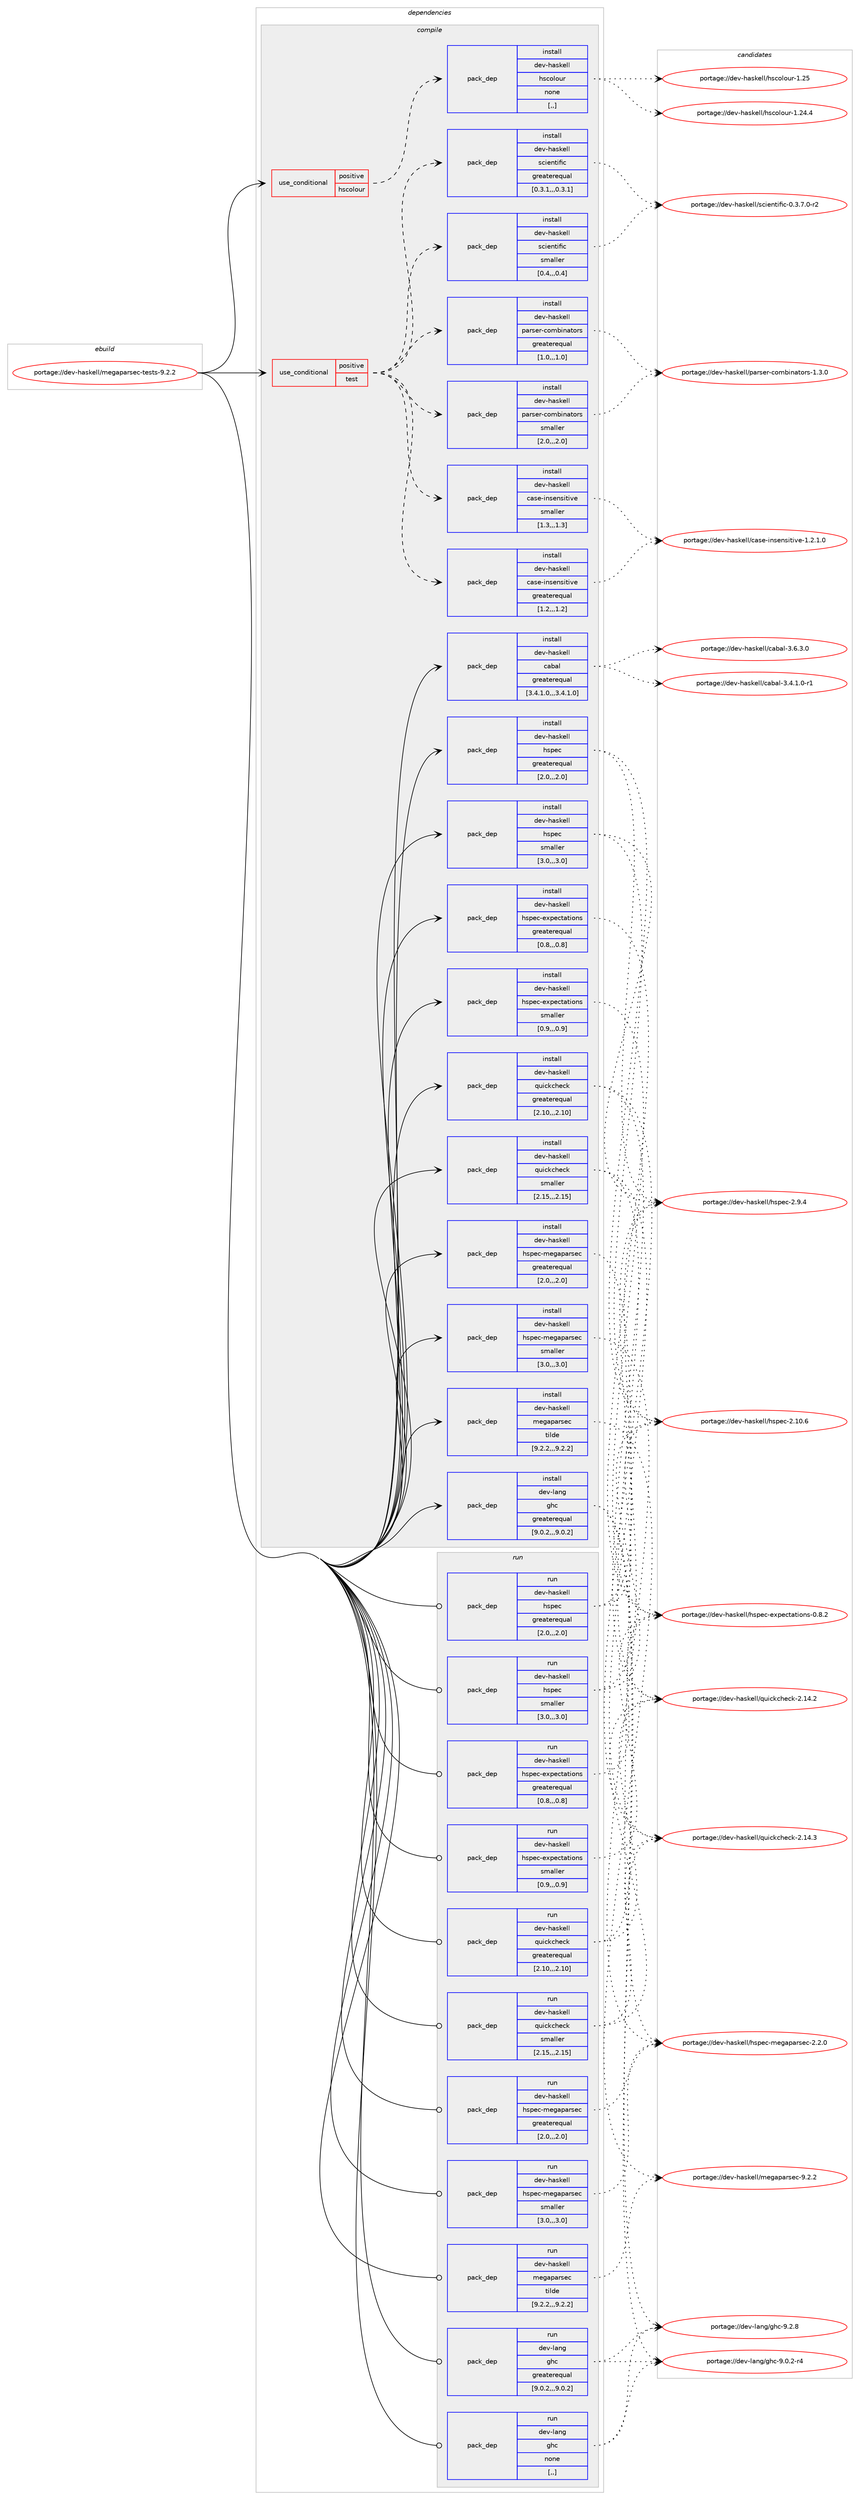 digraph prolog {

# *************
# Graph options
# *************

newrank=true;
concentrate=true;
compound=true;
graph [rankdir=LR,fontname=Helvetica,fontsize=10,ranksep=1.5];#, ranksep=2.5, nodesep=0.2];
edge  [arrowhead=vee];
node  [fontname=Helvetica,fontsize=10];

# **********
# The ebuild
# **********

subgraph cluster_leftcol {
color=gray;
label=<<i>ebuild</i>>;
id [label="portage://dev-haskell/megaparsec-tests-9.2.2", color=red, width=4, href="../dev-haskell/megaparsec-tests-9.2.2.svg"];
}

# ****************
# The dependencies
# ****************

subgraph cluster_midcol {
color=gray;
label=<<i>dependencies</i>>;
subgraph cluster_compile {
fillcolor="#eeeeee";
style=filled;
label=<<i>compile</i>>;
subgraph cond20784 {
dependency84039 [label=<<TABLE BORDER="0" CELLBORDER="1" CELLSPACING="0" CELLPADDING="4"><TR><TD ROWSPAN="3" CELLPADDING="10">use_conditional</TD></TR><TR><TD>positive</TD></TR><TR><TD>hscolour</TD></TR></TABLE>>, shape=none, color=red];
subgraph pack62251 {
dependency84040 [label=<<TABLE BORDER="0" CELLBORDER="1" CELLSPACING="0" CELLPADDING="4" WIDTH="220"><TR><TD ROWSPAN="6" CELLPADDING="30">pack_dep</TD></TR><TR><TD WIDTH="110">install</TD></TR><TR><TD>dev-haskell</TD></TR><TR><TD>hscolour</TD></TR><TR><TD>none</TD></TR><TR><TD>[,,]</TD></TR></TABLE>>, shape=none, color=blue];
}
dependency84039:e -> dependency84040:w [weight=20,style="dashed",arrowhead="vee"];
}
id:e -> dependency84039:w [weight=20,style="solid",arrowhead="vee"];
subgraph cond20785 {
dependency84041 [label=<<TABLE BORDER="0" CELLBORDER="1" CELLSPACING="0" CELLPADDING="4"><TR><TD ROWSPAN="3" CELLPADDING="10">use_conditional</TD></TR><TR><TD>positive</TD></TR><TR><TD>test</TD></TR></TABLE>>, shape=none, color=red];
subgraph pack62252 {
dependency84042 [label=<<TABLE BORDER="0" CELLBORDER="1" CELLSPACING="0" CELLPADDING="4" WIDTH="220"><TR><TD ROWSPAN="6" CELLPADDING="30">pack_dep</TD></TR><TR><TD WIDTH="110">install</TD></TR><TR><TD>dev-haskell</TD></TR><TR><TD>case-insensitive</TD></TR><TR><TD>greaterequal</TD></TR><TR><TD>[1.2,,,1.2]</TD></TR></TABLE>>, shape=none, color=blue];
}
dependency84041:e -> dependency84042:w [weight=20,style="dashed",arrowhead="vee"];
subgraph pack62253 {
dependency84043 [label=<<TABLE BORDER="0" CELLBORDER="1" CELLSPACING="0" CELLPADDING="4" WIDTH="220"><TR><TD ROWSPAN="6" CELLPADDING="30">pack_dep</TD></TR><TR><TD WIDTH="110">install</TD></TR><TR><TD>dev-haskell</TD></TR><TR><TD>case-insensitive</TD></TR><TR><TD>smaller</TD></TR><TR><TD>[1.3,,,1.3]</TD></TR></TABLE>>, shape=none, color=blue];
}
dependency84041:e -> dependency84043:w [weight=20,style="dashed",arrowhead="vee"];
subgraph pack62254 {
dependency84044 [label=<<TABLE BORDER="0" CELLBORDER="1" CELLSPACING="0" CELLPADDING="4" WIDTH="220"><TR><TD ROWSPAN="6" CELLPADDING="30">pack_dep</TD></TR><TR><TD WIDTH="110">install</TD></TR><TR><TD>dev-haskell</TD></TR><TR><TD>parser-combinators</TD></TR><TR><TD>greaterequal</TD></TR><TR><TD>[1.0,,,1.0]</TD></TR></TABLE>>, shape=none, color=blue];
}
dependency84041:e -> dependency84044:w [weight=20,style="dashed",arrowhead="vee"];
subgraph pack62255 {
dependency84045 [label=<<TABLE BORDER="0" CELLBORDER="1" CELLSPACING="0" CELLPADDING="4" WIDTH="220"><TR><TD ROWSPAN="6" CELLPADDING="30">pack_dep</TD></TR><TR><TD WIDTH="110">install</TD></TR><TR><TD>dev-haskell</TD></TR><TR><TD>parser-combinators</TD></TR><TR><TD>smaller</TD></TR><TR><TD>[2.0,,,2.0]</TD></TR></TABLE>>, shape=none, color=blue];
}
dependency84041:e -> dependency84045:w [weight=20,style="dashed",arrowhead="vee"];
subgraph pack62256 {
dependency84046 [label=<<TABLE BORDER="0" CELLBORDER="1" CELLSPACING="0" CELLPADDING="4" WIDTH="220"><TR><TD ROWSPAN="6" CELLPADDING="30">pack_dep</TD></TR><TR><TD WIDTH="110">install</TD></TR><TR><TD>dev-haskell</TD></TR><TR><TD>scientific</TD></TR><TR><TD>greaterequal</TD></TR><TR><TD>[0.3.1,,,0.3.1]</TD></TR></TABLE>>, shape=none, color=blue];
}
dependency84041:e -> dependency84046:w [weight=20,style="dashed",arrowhead="vee"];
subgraph pack62257 {
dependency84047 [label=<<TABLE BORDER="0" CELLBORDER="1" CELLSPACING="0" CELLPADDING="4" WIDTH="220"><TR><TD ROWSPAN="6" CELLPADDING="30">pack_dep</TD></TR><TR><TD WIDTH="110">install</TD></TR><TR><TD>dev-haskell</TD></TR><TR><TD>scientific</TD></TR><TR><TD>smaller</TD></TR><TR><TD>[0.4,,,0.4]</TD></TR></TABLE>>, shape=none, color=blue];
}
dependency84041:e -> dependency84047:w [weight=20,style="dashed",arrowhead="vee"];
}
id:e -> dependency84041:w [weight=20,style="solid",arrowhead="vee"];
subgraph pack62258 {
dependency84048 [label=<<TABLE BORDER="0" CELLBORDER="1" CELLSPACING="0" CELLPADDING="4" WIDTH="220"><TR><TD ROWSPAN="6" CELLPADDING="30">pack_dep</TD></TR><TR><TD WIDTH="110">install</TD></TR><TR><TD>dev-haskell</TD></TR><TR><TD>cabal</TD></TR><TR><TD>greaterequal</TD></TR><TR><TD>[3.4.1.0,,,3.4.1.0]</TD></TR></TABLE>>, shape=none, color=blue];
}
id:e -> dependency84048:w [weight=20,style="solid",arrowhead="vee"];
subgraph pack62259 {
dependency84049 [label=<<TABLE BORDER="0" CELLBORDER="1" CELLSPACING="0" CELLPADDING="4" WIDTH="220"><TR><TD ROWSPAN="6" CELLPADDING="30">pack_dep</TD></TR><TR><TD WIDTH="110">install</TD></TR><TR><TD>dev-haskell</TD></TR><TR><TD>hspec</TD></TR><TR><TD>greaterequal</TD></TR><TR><TD>[2.0,,,2.0]</TD></TR></TABLE>>, shape=none, color=blue];
}
id:e -> dependency84049:w [weight=20,style="solid",arrowhead="vee"];
subgraph pack62260 {
dependency84050 [label=<<TABLE BORDER="0" CELLBORDER="1" CELLSPACING="0" CELLPADDING="4" WIDTH="220"><TR><TD ROWSPAN="6" CELLPADDING="30">pack_dep</TD></TR><TR><TD WIDTH="110">install</TD></TR><TR><TD>dev-haskell</TD></TR><TR><TD>hspec</TD></TR><TR><TD>smaller</TD></TR><TR><TD>[3.0,,,3.0]</TD></TR></TABLE>>, shape=none, color=blue];
}
id:e -> dependency84050:w [weight=20,style="solid",arrowhead="vee"];
subgraph pack62261 {
dependency84051 [label=<<TABLE BORDER="0" CELLBORDER="1" CELLSPACING="0" CELLPADDING="4" WIDTH="220"><TR><TD ROWSPAN="6" CELLPADDING="30">pack_dep</TD></TR><TR><TD WIDTH="110">install</TD></TR><TR><TD>dev-haskell</TD></TR><TR><TD>hspec-expectations</TD></TR><TR><TD>greaterequal</TD></TR><TR><TD>[0.8,,,0.8]</TD></TR></TABLE>>, shape=none, color=blue];
}
id:e -> dependency84051:w [weight=20,style="solid",arrowhead="vee"];
subgraph pack62262 {
dependency84052 [label=<<TABLE BORDER="0" CELLBORDER="1" CELLSPACING="0" CELLPADDING="4" WIDTH="220"><TR><TD ROWSPAN="6" CELLPADDING="30">pack_dep</TD></TR><TR><TD WIDTH="110">install</TD></TR><TR><TD>dev-haskell</TD></TR><TR><TD>hspec-expectations</TD></TR><TR><TD>smaller</TD></TR><TR><TD>[0.9,,,0.9]</TD></TR></TABLE>>, shape=none, color=blue];
}
id:e -> dependency84052:w [weight=20,style="solid",arrowhead="vee"];
subgraph pack62263 {
dependency84053 [label=<<TABLE BORDER="0" CELLBORDER="1" CELLSPACING="0" CELLPADDING="4" WIDTH="220"><TR><TD ROWSPAN="6" CELLPADDING="30">pack_dep</TD></TR><TR><TD WIDTH="110">install</TD></TR><TR><TD>dev-haskell</TD></TR><TR><TD>hspec-megaparsec</TD></TR><TR><TD>greaterequal</TD></TR><TR><TD>[2.0,,,2.0]</TD></TR></TABLE>>, shape=none, color=blue];
}
id:e -> dependency84053:w [weight=20,style="solid",arrowhead="vee"];
subgraph pack62264 {
dependency84054 [label=<<TABLE BORDER="0" CELLBORDER="1" CELLSPACING="0" CELLPADDING="4" WIDTH="220"><TR><TD ROWSPAN="6" CELLPADDING="30">pack_dep</TD></TR><TR><TD WIDTH="110">install</TD></TR><TR><TD>dev-haskell</TD></TR><TR><TD>hspec-megaparsec</TD></TR><TR><TD>smaller</TD></TR><TR><TD>[3.0,,,3.0]</TD></TR></TABLE>>, shape=none, color=blue];
}
id:e -> dependency84054:w [weight=20,style="solid",arrowhead="vee"];
subgraph pack62265 {
dependency84055 [label=<<TABLE BORDER="0" CELLBORDER="1" CELLSPACING="0" CELLPADDING="4" WIDTH="220"><TR><TD ROWSPAN="6" CELLPADDING="30">pack_dep</TD></TR><TR><TD WIDTH="110">install</TD></TR><TR><TD>dev-haskell</TD></TR><TR><TD>megaparsec</TD></TR><TR><TD>tilde</TD></TR><TR><TD>[9.2.2,,,9.2.2]</TD></TR></TABLE>>, shape=none, color=blue];
}
id:e -> dependency84055:w [weight=20,style="solid",arrowhead="vee"];
subgraph pack62266 {
dependency84056 [label=<<TABLE BORDER="0" CELLBORDER="1" CELLSPACING="0" CELLPADDING="4" WIDTH="220"><TR><TD ROWSPAN="6" CELLPADDING="30">pack_dep</TD></TR><TR><TD WIDTH="110">install</TD></TR><TR><TD>dev-haskell</TD></TR><TR><TD>quickcheck</TD></TR><TR><TD>greaterequal</TD></TR><TR><TD>[2.10,,,2.10]</TD></TR></TABLE>>, shape=none, color=blue];
}
id:e -> dependency84056:w [weight=20,style="solid",arrowhead="vee"];
subgraph pack62267 {
dependency84057 [label=<<TABLE BORDER="0" CELLBORDER="1" CELLSPACING="0" CELLPADDING="4" WIDTH="220"><TR><TD ROWSPAN="6" CELLPADDING="30">pack_dep</TD></TR><TR><TD WIDTH="110">install</TD></TR><TR><TD>dev-haskell</TD></TR><TR><TD>quickcheck</TD></TR><TR><TD>smaller</TD></TR><TR><TD>[2.15,,,2.15]</TD></TR></TABLE>>, shape=none, color=blue];
}
id:e -> dependency84057:w [weight=20,style="solid",arrowhead="vee"];
subgraph pack62268 {
dependency84058 [label=<<TABLE BORDER="0" CELLBORDER="1" CELLSPACING="0" CELLPADDING="4" WIDTH="220"><TR><TD ROWSPAN="6" CELLPADDING="30">pack_dep</TD></TR><TR><TD WIDTH="110">install</TD></TR><TR><TD>dev-lang</TD></TR><TR><TD>ghc</TD></TR><TR><TD>greaterequal</TD></TR><TR><TD>[9.0.2,,,9.0.2]</TD></TR></TABLE>>, shape=none, color=blue];
}
id:e -> dependency84058:w [weight=20,style="solid",arrowhead="vee"];
}
subgraph cluster_compileandrun {
fillcolor="#eeeeee";
style=filled;
label=<<i>compile and run</i>>;
}
subgraph cluster_run {
fillcolor="#eeeeee";
style=filled;
label=<<i>run</i>>;
subgraph pack62269 {
dependency84059 [label=<<TABLE BORDER="0" CELLBORDER="1" CELLSPACING="0" CELLPADDING="4" WIDTH="220"><TR><TD ROWSPAN="6" CELLPADDING="30">pack_dep</TD></TR><TR><TD WIDTH="110">run</TD></TR><TR><TD>dev-haskell</TD></TR><TR><TD>hspec</TD></TR><TR><TD>greaterequal</TD></TR><TR><TD>[2.0,,,2.0]</TD></TR></TABLE>>, shape=none, color=blue];
}
id:e -> dependency84059:w [weight=20,style="solid",arrowhead="odot"];
subgraph pack62270 {
dependency84060 [label=<<TABLE BORDER="0" CELLBORDER="1" CELLSPACING="0" CELLPADDING="4" WIDTH="220"><TR><TD ROWSPAN="6" CELLPADDING="30">pack_dep</TD></TR><TR><TD WIDTH="110">run</TD></TR><TR><TD>dev-haskell</TD></TR><TR><TD>hspec</TD></TR><TR><TD>smaller</TD></TR><TR><TD>[3.0,,,3.0]</TD></TR></TABLE>>, shape=none, color=blue];
}
id:e -> dependency84060:w [weight=20,style="solid",arrowhead="odot"];
subgraph pack62271 {
dependency84061 [label=<<TABLE BORDER="0" CELLBORDER="1" CELLSPACING="0" CELLPADDING="4" WIDTH="220"><TR><TD ROWSPAN="6" CELLPADDING="30">pack_dep</TD></TR><TR><TD WIDTH="110">run</TD></TR><TR><TD>dev-haskell</TD></TR><TR><TD>hspec-expectations</TD></TR><TR><TD>greaterequal</TD></TR><TR><TD>[0.8,,,0.8]</TD></TR></TABLE>>, shape=none, color=blue];
}
id:e -> dependency84061:w [weight=20,style="solid",arrowhead="odot"];
subgraph pack62272 {
dependency84062 [label=<<TABLE BORDER="0" CELLBORDER="1" CELLSPACING="0" CELLPADDING="4" WIDTH="220"><TR><TD ROWSPAN="6" CELLPADDING="30">pack_dep</TD></TR><TR><TD WIDTH="110">run</TD></TR><TR><TD>dev-haskell</TD></TR><TR><TD>hspec-expectations</TD></TR><TR><TD>smaller</TD></TR><TR><TD>[0.9,,,0.9]</TD></TR></TABLE>>, shape=none, color=blue];
}
id:e -> dependency84062:w [weight=20,style="solid",arrowhead="odot"];
subgraph pack62273 {
dependency84063 [label=<<TABLE BORDER="0" CELLBORDER="1" CELLSPACING="0" CELLPADDING="4" WIDTH="220"><TR><TD ROWSPAN="6" CELLPADDING="30">pack_dep</TD></TR><TR><TD WIDTH="110">run</TD></TR><TR><TD>dev-haskell</TD></TR><TR><TD>hspec-megaparsec</TD></TR><TR><TD>greaterequal</TD></TR><TR><TD>[2.0,,,2.0]</TD></TR></TABLE>>, shape=none, color=blue];
}
id:e -> dependency84063:w [weight=20,style="solid",arrowhead="odot"];
subgraph pack62274 {
dependency84064 [label=<<TABLE BORDER="0" CELLBORDER="1" CELLSPACING="0" CELLPADDING="4" WIDTH="220"><TR><TD ROWSPAN="6" CELLPADDING="30">pack_dep</TD></TR><TR><TD WIDTH="110">run</TD></TR><TR><TD>dev-haskell</TD></TR><TR><TD>hspec-megaparsec</TD></TR><TR><TD>smaller</TD></TR><TR><TD>[3.0,,,3.0]</TD></TR></TABLE>>, shape=none, color=blue];
}
id:e -> dependency84064:w [weight=20,style="solid",arrowhead="odot"];
subgraph pack62275 {
dependency84065 [label=<<TABLE BORDER="0" CELLBORDER="1" CELLSPACING="0" CELLPADDING="4" WIDTH="220"><TR><TD ROWSPAN="6" CELLPADDING="30">pack_dep</TD></TR><TR><TD WIDTH="110">run</TD></TR><TR><TD>dev-haskell</TD></TR><TR><TD>megaparsec</TD></TR><TR><TD>tilde</TD></TR><TR><TD>[9.2.2,,,9.2.2]</TD></TR></TABLE>>, shape=none, color=blue];
}
id:e -> dependency84065:w [weight=20,style="solid",arrowhead="odot"];
subgraph pack62276 {
dependency84066 [label=<<TABLE BORDER="0" CELLBORDER="1" CELLSPACING="0" CELLPADDING="4" WIDTH="220"><TR><TD ROWSPAN="6" CELLPADDING="30">pack_dep</TD></TR><TR><TD WIDTH="110">run</TD></TR><TR><TD>dev-haskell</TD></TR><TR><TD>quickcheck</TD></TR><TR><TD>greaterequal</TD></TR><TR><TD>[2.10,,,2.10]</TD></TR></TABLE>>, shape=none, color=blue];
}
id:e -> dependency84066:w [weight=20,style="solid",arrowhead="odot"];
subgraph pack62277 {
dependency84067 [label=<<TABLE BORDER="0" CELLBORDER="1" CELLSPACING="0" CELLPADDING="4" WIDTH="220"><TR><TD ROWSPAN="6" CELLPADDING="30">pack_dep</TD></TR><TR><TD WIDTH="110">run</TD></TR><TR><TD>dev-haskell</TD></TR><TR><TD>quickcheck</TD></TR><TR><TD>smaller</TD></TR><TR><TD>[2.15,,,2.15]</TD></TR></TABLE>>, shape=none, color=blue];
}
id:e -> dependency84067:w [weight=20,style="solid",arrowhead="odot"];
subgraph pack62278 {
dependency84068 [label=<<TABLE BORDER="0" CELLBORDER="1" CELLSPACING="0" CELLPADDING="4" WIDTH="220"><TR><TD ROWSPAN="6" CELLPADDING="30">pack_dep</TD></TR><TR><TD WIDTH="110">run</TD></TR><TR><TD>dev-lang</TD></TR><TR><TD>ghc</TD></TR><TR><TD>greaterequal</TD></TR><TR><TD>[9.0.2,,,9.0.2]</TD></TR></TABLE>>, shape=none, color=blue];
}
id:e -> dependency84068:w [weight=20,style="solid",arrowhead="odot"];
subgraph pack62279 {
dependency84069 [label=<<TABLE BORDER="0" CELLBORDER="1" CELLSPACING="0" CELLPADDING="4" WIDTH="220"><TR><TD ROWSPAN="6" CELLPADDING="30">pack_dep</TD></TR><TR><TD WIDTH="110">run</TD></TR><TR><TD>dev-lang</TD></TR><TR><TD>ghc</TD></TR><TR><TD>none</TD></TR><TR><TD>[,,]</TD></TR></TABLE>>, shape=none, color=blue];
}
id:e -> dependency84069:w [weight=20,style="solid",arrowhead="odot"];
}
}

# **************
# The candidates
# **************

subgraph cluster_choices {
rank=same;
color=gray;
label=<<i>candidates</i>>;

subgraph choice62251 {
color=black;
nodesep=1;
choice100101118451049711510710110810847104115991111081111171144549465053 [label="portage://dev-haskell/hscolour-1.25", color=red, width=4,href="../dev-haskell/hscolour-1.25.svg"];
choice1001011184510497115107101108108471041159911110811111711445494650524652 [label="portage://dev-haskell/hscolour-1.24.4", color=red, width=4,href="../dev-haskell/hscolour-1.24.4.svg"];
dependency84040:e -> choice100101118451049711510710110810847104115991111081111171144549465053:w [style=dotted,weight="100"];
dependency84040:e -> choice1001011184510497115107101108108471041159911110811111711445494650524652:w [style=dotted,weight="100"];
}
subgraph choice62252 {
color=black;
nodesep=1;
choice1001011184510497115107101108108479997115101451051101151011101151051161051181014549465046494648 [label="portage://dev-haskell/case-insensitive-1.2.1.0", color=red, width=4,href="../dev-haskell/case-insensitive-1.2.1.0.svg"];
dependency84042:e -> choice1001011184510497115107101108108479997115101451051101151011101151051161051181014549465046494648:w [style=dotted,weight="100"];
}
subgraph choice62253 {
color=black;
nodesep=1;
choice1001011184510497115107101108108479997115101451051101151011101151051161051181014549465046494648 [label="portage://dev-haskell/case-insensitive-1.2.1.0", color=red, width=4,href="../dev-haskell/case-insensitive-1.2.1.0.svg"];
dependency84043:e -> choice1001011184510497115107101108108479997115101451051101151011101151051161051181014549465046494648:w [style=dotted,weight="100"];
}
subgraph choice62254 {
color=black;
nodesep=1;
choice1001011184510497115107101108108471129711411510111445991111099810511097116111114115454946514648 [label="portage://dev-haskell/parser-combinators-1.3.0", color=red, width=4,href="../dev-haskell/parser-combinators-1.3.0.svg"];
dependency84044:e -> choice1001011184510497115107101108108471129711411510111445991111099810511097116111114115454946514648:w [style=dotted,weight="100"];
}
subgraph choice62255 {
color=black;
nodesep=1;
choice1001011184510497115107101108108471129711411510111445991111099810511097116111114115454946514648 [label="portage://dev-haskell/parser-combinators-1.3.0", color=red, width=4,href="../dev-haskell/parser-combinators-1.3.0.svg"];
dependency84045:e -> choice1001011184510497115107101108108471129711411510111445991111099810511097116111114115454946514648:w [style=dotted,weight="100"];
}
subgraph choice62256 {
color=black;
nodesep=1;
choice100101118451049711510710110810847115991051011101161051021059945484651465546484511450 [label="portage://dev-haskell/scientific-0.3.7.0-r2", color=red, width=4,href="../dev-haskell/scientific-0.3.7.0-r2.svg"];
dependency84046:e -> choice100101118451049711510710110810847115991051011101161051021059945484651465546484511450:w [style=dotted,weight="100"];
}
subgraph choice62257 {
color=black;
nodesep=1;
choice100101118451049711510710110810847115991051011101161051021059945484651465546484511450 [label="portage://dev-haskell/scientific-0.3.7.0-r2", color=red, width=4,href="../dev-haskell/scientific-0.3.7.0-r2.svg"];
dependency84047:e -> choice100101118451049711510710110810847115991051011101161051021059945484651465546484511450:w [style=dotted,weight="100"];
}
subgraph choice62258 {
color=black;
nodesep=1;
choice100101118451049711510710110810847999798971084551465446514648 [label="portage://dev-haskell/cabal-3.6.3.0", color=red, width=4,href="../dev-haskell/cabal-3.6.3.0.svg"];
choice1001011184510497115107101108108479997989710845514652464946484511449 [label="portage://dev-haskell/cabal-3.4.1.0-r1", color=red, width=4,href="../dev-haskell/cabal-3.4.1.0-r1.svg"];
dependency84048:e -> choice100101118451049711510710110810847999798971084551465446514648:w [style=dotted,weight="100"];
dependency84048:e -> choice1001011184510497115107101108108479997989710845514652464946484511449:w [style=dotted,weight="100"];
}
subgraph choice62259 {
color=black;
nodesep=1;
choice1001011184510497115107101108108471041151121019945504649484654 [label="portage://dev-haskell/hspec-2.10.6", color=red, width=4,href="../dev-haskell/hspec-2.10.6.svg"];
choice10010111845104971151071011081084710411511210199455046574652 [label="portage://dev-haskell/hspec-2.9.4", color=red, width=4,href="../dev-haskell/hspec-2.9.4.svg"];
dependency84049:e -> choice1001011184510497115107101108108471041151121019945504649484654:w [style=dotted,weight="100"];
dependency84049:e -> choice10010111845104971151071011081084710411511210199455046574652:w [style=dotted,weight="100"];
}
subgraph choice62260 {
color=black;
nodesep=1;
choice1001011184510497115107101108108471041151121019945504649484654 [label="portage://dev-haskell/hspec-2.10.6", color=red, width=4,href="../dev-haskell/hspec-2.10.6.svg"];
choice10010111845104971151071011081084710411511210199455046574652 [label="portage://dev-haskell/hspec-2.9.4", color=red, width=4,href="../dev-haskell/hspec-2.9.4.svg"];
dependency84050:e -> choice1001011184510497115107101108108471041151121019945504649484654:w [style=dotted,weight="100"];
dependency84050:e -> choice10010111845104971151071011081084710411511210199455046574652:w [style=dotted,weight="100"];
}
subgraph choice62261 {
color=black;
nodesep=1;
choice10010111845104971151071011081084710411511210199451011201121019911697116105111110115454846564650 [label="portage://dev-haskell/hspec-expectations-0.8.2", color=red, width=4,href="../dev-haskell/hspec-expectations-0.8.2.svg"];
dependency84051:e -> choice10010111845104971151071011081084710411511210199451011201121019911697116105111110115454846564650:w [style=dotted,weight="100"];
}
subgraph choice62262 {
color=black;
nodesep=1;
choice10010111845104971151071011081084710411511210199451011201121019911697116105111110115454846564650 [label="portage://dev-haskell/hspec-expectations-0.8.2", color=red, width=4,href="../dev-haskell/hspec-expectations-0.8.2.svg"];
dependency84052:e -> choice10010111845104971151071011081084710411511210199451011201121019911697116105111110115454846564650:w [style=dotted,weight="100"];
}
subgraph choice62263 {
color=black;
nodesep=1;
choice1001011184510497115107101108108471041151121019945109101103971129711411510199455046504648 [label="portage://dev-haskell/hspec-megaparsec-2.2.0", color=red, width=4,href="../dev-haskell/hspec-megaparsec-2.2.0.svg"];
dependency84053:e -> choice1001011184510497115107101108108471041151121019945109101103971129711411510199455046504648:w [style=dotted,weight="100"];
}
subgraph choice62264 {
color=black;
nodesep=1;
choice1001011184510497115107101108108471041151121019945109101103971129711411510199455046504648 [label="portage://dev-haskell/hspec-megaparsec-2.2.0", color=red, width=4,href="../dev-haskell/hspec-megaparsec-2.2.0.svg"];
dependency84054:e -> choice1001011184510497115107101108108471041151121019945109101103971129711411510199455046504648:w [style=dotted,weight="100"];
}
subgraph choice62265 {
color=black;
nodesep=1;
choice100101118451049711510710110810847109101103971129711411510199455746504650 [label="portage://dev-haskell/megaparsec-9.2.2", color=red, width=4,href="../dev-haskell/megaparsec-9.2.2.svg"];
dependency84055:e -> choice100101118451049711510710110810847109101103971129711411510199455746504650:w [style=dotted,weight="100"];
}
subgraph choice62266 {
color=black;
nodesep=1;
choice10010111845104971151071011081084711311710599107991041019910745504649524651 [label="portage://dev-haskell/quickcheck-2.14.3", color=red, width=4,href="../dev-haskell/quickcheck-2.14.3.svg"];
choice10010111845104971151071011081084711311710599107991041019910745504649524650 [label="portage://dev-haskell/quickcheck-2.14.2", color=red, width=4,href="../dev-haskell/quickcheck-2.14.2.svg"];
dependency84056:e -> choice10010111845104971151071011081084711311710599107991041019910745504649524651:w [style=dotted,weight="100"];
dependency84056:e -> choice10010111845104971151071011081084711311710599107991041019910745504649524650:w [style=dotted,weight="100"];
}
subgraph choice62267 {
color=black;
nodesep=1;
choice10010111845104971151071011081084711311710599107991041019910745504649524651 [label="portage://dev-haskell/quickcheck-2.14.3", color=red, width=4,href="../dev-haskell/quickcheck-2.14.3.svg"];
choice10010111845104971151071011081084711311710599107991041019910745504649524650 [label="portage://dev-haskell/quickcheck-2.14.2", color=red, width=4,href="../dev-haskell/quickcheck-2.14.2.svg"];
dependency84057:e -> choice10010111845104971151071011081084711311710599107991041019910745504649524651:w [style=dotted,weight="100"];
dependency84057:e -> choice10010111845104971151071011081084711311710599107991041019910745504649524650:w [style=dotted,weight="100"];
}
subgraph choice62268 {
color=black;
nodesep=1;
choice10010111845108971101034710310499455746504656 [label="portage://dev-lang/ghc-9.2.8", color=red, width=4,href="../dev-lang/ghc-9.2.8.svg"];
choice100101118451089711010347103104994557464846504511452 [label="portage://dev-lang/ghc-9.0.2-r4", color=red, width=4,href="../dev-lang/ghc-9.0.2-r4.svg"];
dependency84058:e -> choice10010111845108971101034710310499455746504656:w [style=dotted,weight="100"];
dependency84058:e -> choice100101118451089711010347103104994557464846504511452:w [style=dotted,weight="100"];
}
subgraph choice62269 {
color=black;
nodesep=1;
choice1001011184510497115107101108108471041151121019945504649484654 [label="portage://dev-haskell/hspec-2.10.6", color=red, width=4,href="../dev-haskell/hspec-2.10.6.svg"];
choice10010111845104971151071011081084710411511210199455046574652 [label="portage://dev-haskell/hspec-2.9.4", color=red, width=4,href="../dev-haskell/hspec-2.9.4.svg"];
dependency84059:e -> choice1001011184510497115107101108108471041151121019945504649484654:w [style=dotted,weight="100"];
dependency84059:e -> choice10010111845104971151071011081084710411511210199455046574652:w [style=dotted,weight="100"];
}
subgraph choice62270 {
color=black;
nodesep=1;
choice1001011184510497115107101108108471041151121019945504649484654 [label="portage://dev-haskell/hspec-2.10.6", color=red, width=4,href="../dev-haskell/hspec-2.10.6.svg"];
choice10010111845104971151071011081084710411511210199455046574652 [label="portage://dev-haskell/hspec-2.9.4", color=red, width=4,href="../dev-haskell/hspec-2.9.4.svg"];
dependency84060:e -> choice1001011184510497115107101108108471041151121019945504649484654:w [style=dotted,weight="100"];
dependency84060:e -> choice10010111845104971151071011081084710411511210199455046574652:w [style=dotted,weight="100"];
}
subgraph choice62271 {
color=black;
nodesep=1;
choice10010111845104971151071011081084710411511210199451011201121019911697116105111110115454846564650 [label="portage://dev-haskell/hspec-expectations-0.8.2", color=red, width=4,href="../dev-haskell/hspec-expectations-0.8.2.svg"];
dependency84061:e -> choice10010111845104971151071011081084710411511210199451011201121019911697116105111110115454846564650:w [style=dotted,weight="100"];
}
subgraph choice62272 {
color=black;
nodesep=1;
choice10010111845104971151071011081084710411511210199451011201121019911697116105111110115454846564650 [label="portage://dev-haskell/hspec-expectations-0.8.2", color=red, width=4,href="../dev-haskell/hspec-expectations-0.8.2.svg"];
dependency84062:e -> choice10010111845104971151071011081084710411511210199451011201121019911697116105111110115454846564650:w [style=dotted,weight="100"];
}
subgraph choice62273 {
color=black;
nodesep=1;
choice1001011184510497115107101108108471041151121019945109101103971129711411510199455046504648 [label="portage://dev-haskell/hspec-megaparsec-2.2.0", color=red, width=4,href="../dev-haskell/hspec-megaparsec-2.2.0.svg"];
dependency84063:e -> choice1001011184510497115107101108108471041151121019945109101103971129711411510199455046504648:w [style=dotted,weight="100"];
}
subgraph choice62274 {
color=black;
nodesep=1;
choice1001011184510497115107101108108471041151121019945109101103971129711411510199455046504648 [label="portage://dev-haskell/hspec-megaparsec-2.2.0", color=red, width=4,href="../dev-haskell/hspec-megaparsec-2.2.0.svg"];
dependency84064:e -> choice1001011184510497115107101108108471041151121019945109101103971129711411510199455046504648:w [style=dotted,weight="100"];
}
subgraph choice62275 {
color=black;
nodesep=1;
choice100101118451049711510710110810847109101103971129711411510199455746504650 [label="portage://dev-haskell/megaparsec-9.2.2", color=red, width=4,href="../dev-haskell/megaparsec-9.2.2.svg"];
dependency84065:e -> choice100101118451049711510710110810847109101103971129711411510199455746504650:w [style=dotted,weight="100"];
}
subgraph choice62276 {
color=black;
nodesep=1;
choice10010111845104971151071011081084711311710599107991041019910745504649524651 [label="portage://dev-haskell/quickcheck-2.14.3", color=red, width=4,href="../dev-haskell/quickcheck-2.14.3.svg"];
choice10010111845104971151071011081084711311710599107991041019910745504649524650 [label="portage://dev-haskell/quickcheck-2.14.2", color=red, width=4,href="../dev-haskell/quickcheck-2.14.2.svg"];
dependency84066:e -> choice10010111845104971151071011081084711311710599107991041019910745504649524651:w [style=dotted,weight="100"];
dependency84066:e -> choice10010111845104971151071011081084711311710599107991041019910745504649524650:w [style=dotted,weight="100"];
}
subgraph choice62277 {
color=black;
nodesep=1;
choice10010111845104971151071011081084711311710599107991041019910745504649524651 [label="portage://dev-haskell/quickcheck-2.14.3", color=red, width=4,href="../dev-haskell/quickcheck-2.14.3.svg"];
choice10010111845104971151071011081084711311710599107991041019910745504649524650 [label="portage://dev-haskell/quickcheck-2.14.2", color=red, width=4,href="../dev-haskell/quickcheck-2.14.2.svg"];
dependency84067:e -> choice10010111845104971151071011081084711311710599107991041019910745504649524651:w [style=dotted,weight="100"];
dependency84067:e -> choice10010111845104971151071011081084711311710599107991041019910745504649524650:w [style=dotted,weight="100"];
}
subgraph choice62278 {
color=black;
nodesep=1;
choice10010111845108971101034710310499455746504656 [label="portage://dev-lang/ghc-9.2.8", color=red, width=4,href="../dev-lang/ghc-9.2.8.svg"];
choice100101118451089711010347103104994557464846504511452 [label="portage://dev-lang/ghc-9.0.2-r4", color=red, width=4,href="../dev-lang/ghc-9.0.2-r4.svg"];
dependency84068:e -> choice10010111845108971101034710310499455746504656:w [style=dotted,weight="100"];
dependency84068:e -> choice100101118451089711010347103104994557464846504511452:w [style=dotted,weight="100"];
}
subgraph choice62279 {
color=black;
nodesep=1;
choice10010111845108971101034710310499455746504656 [label="portage://dev-lang/ghc-9.2.8", color=red, width=4,href="../dev-lang/ghc-9.2.8.svg"];
choice100101118451089711010347103104994557464846504511452 [label="portage://dev-lang/ghc-9.0.2-r4", color=red, width=4,href="../dev-lang/ghc-9.0.2-r4.svg"];
dependency84069:e -> choice10010111845108971101034710310499455746504656:w [style=dotted,weight="100"];
dependency84069:e -> choice100101118451089711010347103104994557464846504511452:w [style=dotted,weight="100"];
}
}

}
